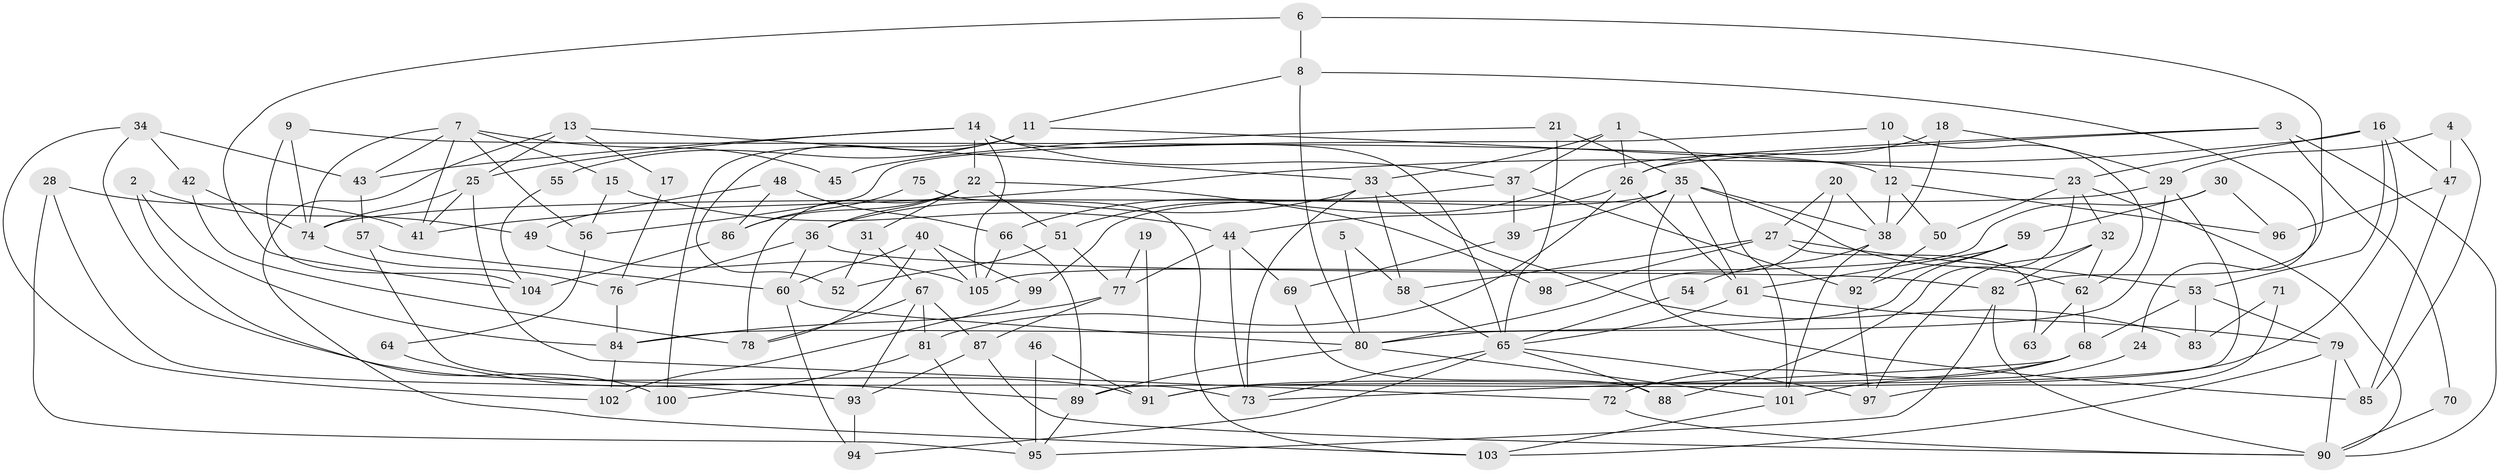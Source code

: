 // Generated by graph-tools (version 1.1) at 2025/15/03/09/25 04:15:09]
// undirected, 105 vertices, 210 edges
graph export_dot {
graph [start="1"]
  node [color=gray90,style=filled];
  1;
  2;
  3;
  4;
  5;
  6;
  7;
  8;
  9;
  10;
  11;
  12;
  13;
  14;
  15;
  16;
  17;
  18;
  19;
  20;
  21;
  22;
  23;
  24;
  25;
  26;
  27;
  28;
  29;
  30;
  31;
  32;
  33;
  34;
  35;
  36;
  37;
  38;
  39;
  40;
  41;
  42;
  43;
  44;
  45;
  46;
  47;
  48;
  49;
  50;
  51;
  52;
  53;
  54;
  55;
  56;
  57;
  58;
  59;
  60;
  61;
  62;
  63;
  64;
  65;
  66;
  67;
  68;
  69;
  70;
  71;
  72;
  73;
  74;
  75;
  76;
  77;
  78;
  79;
  80;
  81;
  82;
  83;
  84;
  85;
  86;
  87;
  88;
  89;
  90;
  91;
  92;
  93;
  94;
  95;
  96;
  97;
  98;
  99;
  100;
  101;
  102;
  103;
  104;
  105;
  1 -- 26;
  1 -- 101;
  1 -- 33;
  1 -- 37;
  2 -- 100;
  2 -- 84;
  2 -- 49;
  3 -- 90;
  3 -- 26;
  3 -- 51;
  3 -- 70;
  4 -- 47;
  4 -- 29;
  4 -- 85;
  5 -- 80;
  5 -- 58;
  6 -- 82;
  6 -- 8;
  6 -- 104;
  7 -- 41;
  7 -- 43;
  7 -- 15;
  7 -- 45;
  7 -- 56;
  7 -- 74;
  8 -- 80;
  8 -- 11;
  8 -- 24;
  9 -- 104;
  9 -- 74;
  9 -- 12;
  10 -- 56;
  10 -- 12;
  10 -- 62;
  11 -- 23;
  11 -- 52;
  11 -- 55;
  11 -- 100;
  12 -- 50;
  12 -- 38;
  12 -- 96;
  13 -- 103;
  13 -- 33;
  13 -- 17;
  13 -- 25;
  14 -- 43;
  14 -- 37;
  14 -- 22;
  14 -- 25;
  14 -- 65;
  14 -- 105;
  15 -- 44;
  15 -- 56;
  16 -- 23;
  16 -- 41;
  16 -- 47;
  16 -- 53;
  16 -- 91;
  17 -- 76;
  18 -- 29;
  18 -- 26;
  18 -- 38;
  19 -- 77;
  19 -- 91;
  20 -- 38;
  20 -- 27;
  20 -- 80;
  21 -- 35;
  21 -- 65;
  21 -- 45;
  22 -- 36;
  22 -- 31;
  22 -- 51;
  22 -- 78;
  22 -- 86;
  22 -- 98;
  23 -- 90;
  23 -- 32;
  23 -- 50;
  23 -- 88;
  24 -- 101;
  25 -- 41;
  25 -- 72;
  25 -- 74;
  26 -- 44;
  26 -- 61;
  26 -- 81;
  27 -- 58;
  27 -- 53;
  27 -- 63;
  27 -- 98;
  28 -- 95;
  28 -- 93;
  28 -- 41;
  29 -- 74;
  29 -- 80;
  29 -- 89;
  30 -- 96;
  30 -- 59;
  30 -- 105;
  31 -- 67;
  31 -- 52;
  32 -- 82;
  32 -- 62;
  32 -- 97;
  33 -- 73;
  33 -- 36;
  33 -- 58;
  33 -- 83;
  34 -- 91;
  34 -- 102;
  34 -- 42;
  34 -- 43;
  35 -- 61;
  35 -- 38;
  35 -- 39;
  35 -- 62;
  35 -- 85;
  35 -- 99;
  36 -- 82;
  36 -- 60;
  36 -- 76;
  37 -- 66;
  37 -- 39;
  37 -- 92;
  38 -- 54;
  38 -- 101;
  39 -- 69;
  40 -- 78;
  40 -- 105;
  40 -- 60;
  40 -- 99;
  42 -- 74;
  42 -- 78;
  43 -- 57;
  44 -- 77;
  44 -- 69;
  44 -- 73;
  46 -- 95;
  46 -- 91;
  47 -- 85;
  47 -- 96;
  48 -- 49;
  48 -- 66;
  48 -- 86;
  49 -- 105;
  50 -- 92;
  51 -- 52;
  51 -- 77;
  53 -- 68;
  53 -- 79;
  53 -- 83;
  54 -- 65;
  55 -- 104;
  56 -- 64;
  57 -- 60;
  57 -- 73;
  58 -- 65;
  59 -- 61;
  59 -- 84;
  59 -- 92;
  60 -- 80;
  60 -- 94;
  61 -- 65;
  61 -- 79;
  62 -- 63;
  62 -- 68;
  64 -- 89;
  65 -- 97;
  65 -- 73;
  65 -- 88;
  65 -- 94;
  66 -- 105;
  66 -- 89;
  67 -- 87;
  67 -- 78;
  67 -- 81;
  67 -- 93;
  68 -- 73;
  68 -- 72;
  68 -- 91;
  69 -- 88;
  70 -- 90;
  71 -- 97;
  71 -- 83;
  72 -- 90;
  74 -- 76;
  75 -- 103;
  75 -- 86;
  76 -- 84;
  77 -- 87;
  77 -- 84;
  79 -- 85;
  79 -- 90;
  79 -- 103;
  80 -- 89;
  80 -- 101;
  81 -- 95;
  81 -- 100;
  82 -- 95;
  82 -- 90;
  84 -- 102;
  86 -- 104;
  87 -- 93;
  87 -- 90;
  89 -- 95;
  92 -- 97;
  93 -- 94;
  99 -- 102;
  101 -- 103;
}
